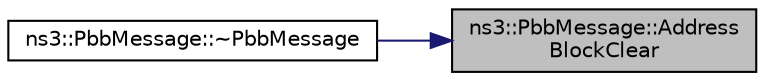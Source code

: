 digraph "ns3::PbbMessage::AddressBlockClear"
{
 // LATEX_PDF_SIZE
  edge [fontname="Helvetica",fontsize="10",labelfontname="Helvetica",labelfontsize="10"];
  node [fontname="Helvetica",fontsize="10",shape=record];
  rankdir="RL";
  Node1 [label="ns3::PbbMessage::Address\lBlockClear",height=0.2,width=0.4,color="black", fillcolor="grey75", style="filled", fontcolor="black",tooltip="Removes all address blocks from this message."];
  Node1 -> Node2 [dir="back",color="midnightblue",fontsize="10",style="solid",fontname="Helvetica"];
  Node2 [label="ns3::PbbMessage::~PbbMessage",height=0.2,width=0.4,color="black", fillcolor="white", style="filled",URL="$classns3_1_1_pbb_message.html#a99015fd438754fa9deb2963cd42b65d4",tooltip=" "];
}
